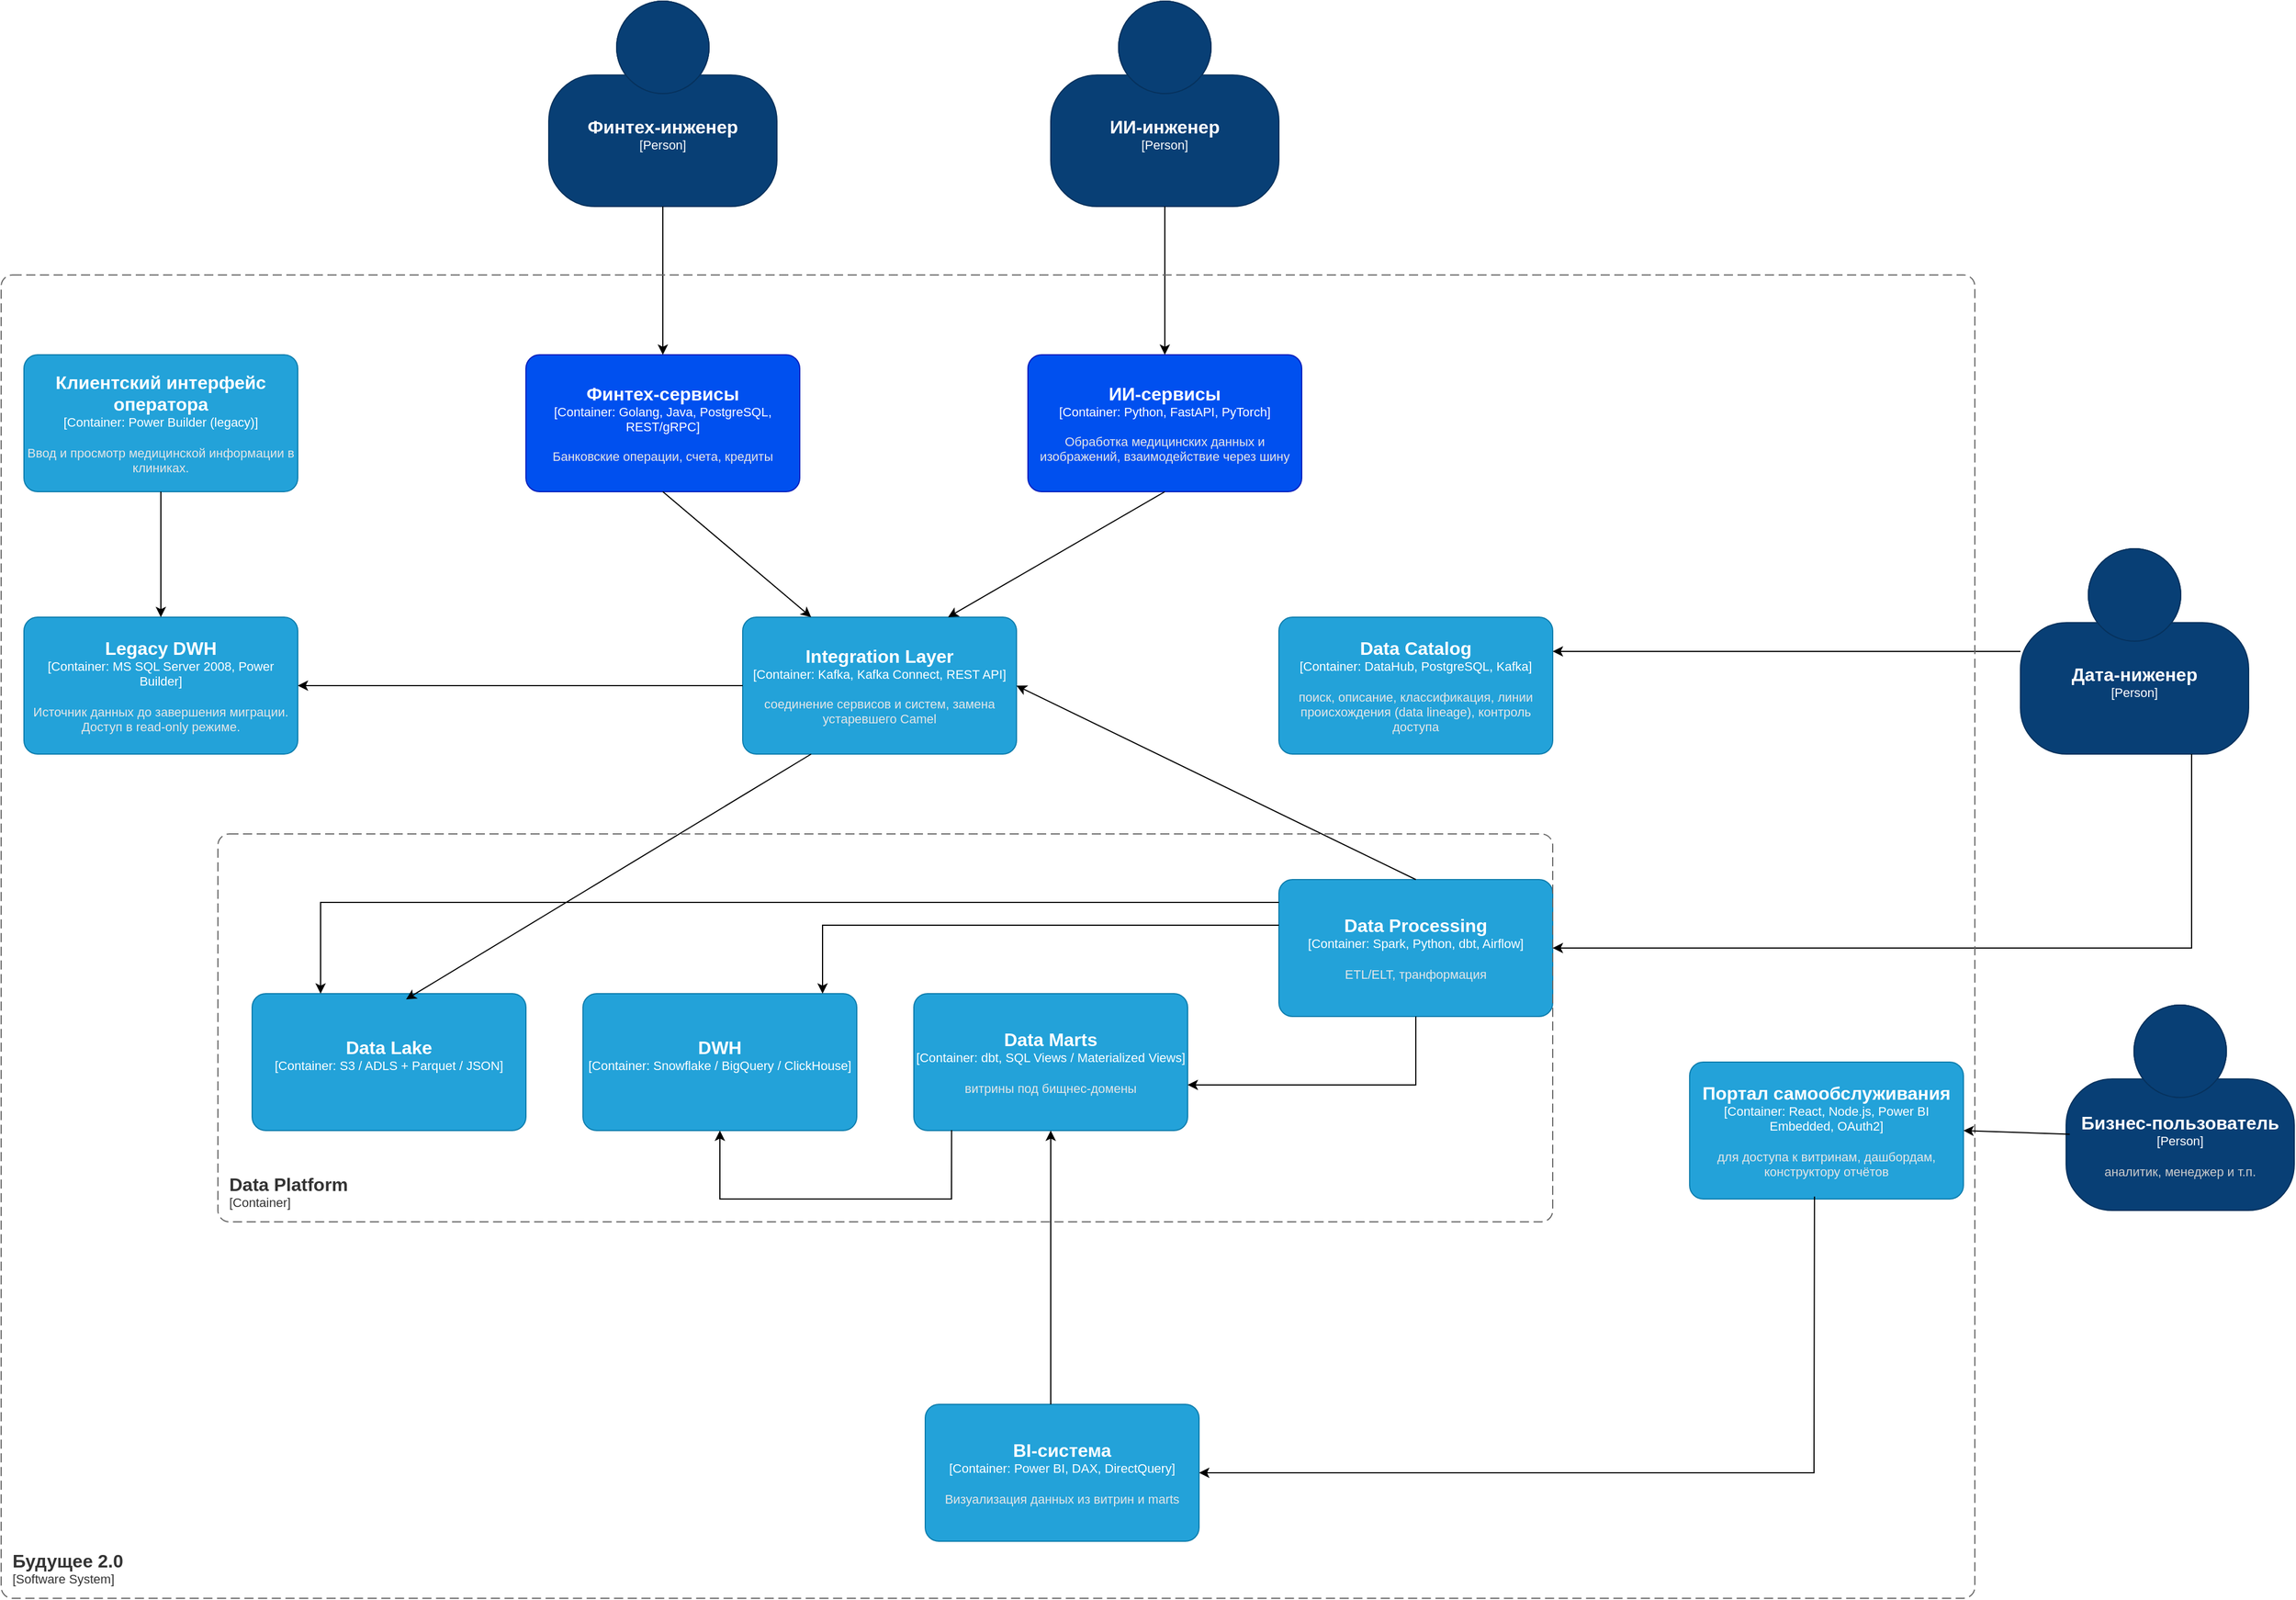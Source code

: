 <mxfile version="27.0.9">
  <diagram name="Page-1" id="zF-ldZ9x6v1s6mkZ4p7j">
    <mxGraphModel dx="3585" dy="3164" grid="1" gridSize="10" guides="1" tooltips="1" connect="1" arrows="1" fold="1" page="1" pageScale="1" pageWidth="850" pageHeight="1100" math="0" shadow="0">
      <root>
        <mxCell id="0" />
        <mxCell id="1" parent="0" />
        <object placeholders="1" c4Name="Дата-ниженер" c4Type="Person" c4Description="" label="&lt;font style=&quot;font-size: 16px&quot;&gt;&lt;b&gt;%c4Name%&lt;/b&gt;&lt;/font&gt;&lt;div&gt;[%c4Type%]&lt;/div&gt;&lt;br&gt;&lt;div&gt;&lt;font style=&quot;font-size: 11px&quot;&gt;&lt;font color=&quot;#cccccc&quot;&gt;%c4Description%&lt;/font&gt;&lt;/div&gt;" id="PklFmkVkN-MTshcOa7Ns-1">
          <mxCell style="html=1;fontSize=11;dashed=0;whiteSpace=wrap;fillColor=#083F75;strokeColor=#06315C;fontColor=#ffffff;shape=mxgraph.c4.person2;align=center;metaEdit=1;points=[[0.5,0,0],[1,0.5,0],[1,0.75,0],[0.75,1,0],[0.5,1,0],[0.25,1,0],[0,0.75,0],[0,0.5,0]];resizable=0;" vertex="1" parent="1">
            <mxGeometry x="970" y="410" width="200" height="180" as="geometry" />
          </mxCell>
        </object>
        <object placeholders="1" c4Name="Бизнес-пользователь" c4Type="Person" c4Description="аналитик, менеджер и т.п." label="&lt;font style=&quot;font-size: 16px&quot;&gt;&lt;b&gt;%c4Name%&lt;/b&gt;&lt;/font&gt;&lt;div&gt;[%c4Type%]&lt;/div&gt;&lt;br&gt;&lt;div&gt;&lt;font style=&quot;font-size: 11px&quot;&gt;&lt;font color=&quot;#cccccc&quot;&gt;%c4Description%&lt;/font&gt;&lt;/div&gt;" id="PklFmkVkN-MTshcOa7Ns-2">
          <mxCell style="html=1;fontSize=11;dashed=0;whiteSpace=wrap;fillColor=#083F75;strokeColor=#06315C;fontColor=#ffffff;shape=mxgraph.c4.person2;align=center;metaEdit=1;points=[[0.5,0,0],[1,0.5,0],[1,0.75,0],[0.75,1,0],[0.5,1,0],[0.25,1,0],[0,0.75,0],[0,0.5,0]];resizable=0;" vertex="1" parent="1">
            <mxGeometry x="1010" y="810" width="200" height="180" as="geometry" />
          </mxCell>
        </object>
        <object placeholders="1" c4Name="ИИ-инженер" c4Type="Person" c4Description="" label="&lt;font style=&quot;font-size: 16px&quot;&gt;&lt;b&gt;%c4Name%&lt;/b&gt;&lt;/font&gt;&lt;div&gt;[%c4Type%]&lt;/div&gt;&lt;br&gt;&lt;div&gt;&lt;font style=&quot;font-size: 11px&quot;&gt;&lt;font color=&quot;#cccccc&quot;&gt;%c4Description%&lt;/font&gt;&lt;/div&gt;" id="PklFmkVkN-MTshcOa7Ns-4">
          <mxCell style="html=1;fontSize=11;dashed=0;whiteSpace=wrap;fillColor=#083F75;strokeColor=#06315C;fontColor=#ffffff;shape=mxgraph.c4.person2;align=center;metaEdit=1;points=[[0.5,0,0],[1,0.5,0],[1,0.75,0],[0.75,1,0],[0.5,1,0],[0.25,1,0],[0,0.75,0],[0,0.5,0]];resizable=0;" vertex="1" parent="1">
            <mxGeometry x="120" y="-70" width="200" height="180" as="geometry" />
          </mxCell>
        </object>
        <object placeholders="1" c4Name="Data Catalog" c4Type="Container" c4Technology="DataHub, PostgreSQL, Kafka" c4Description="поиск, описание, классификация, линии происхождения (data lineage), контроль доступа" label="&lt;font style=&quot;font-size: 16px&quot;&gt;&lt;b&gt;%c4Name%&lt;/b&gt;&lt;/font&gt;&lt;div&gt;[%c4Type%: %c4Technology%]&lt;/div&gt;&lt;br&gt;&lt;div&gt;&lt;font style=&quot;font-size: 11px&quot;&gt;&lt;font color=&quot;#E6E6E6&quot;&gt;%c4Description%&lt;/font&gt;&lt;/div&gt;" id="PklFmkVkN-MTshcOa7Ns-6">
          <mxCell style="rounded=1;whiteSpace=wrap;html=1;fontSize=11;labelBackgroundColor=none;fillColor=#23A2D9;fontColor=#ffffff;align=center;arcSize=10;strokeColor=#0E7DAD;metaEdit=1;resizable=0;points=[[0.25,0,0],[0.5,0,0],[0.75,0,0],[1,0.25,0],[1,0.5,0],[1,0.75,0],[0.75,1,0],[0.5,1,0],[0.25,1,0],[0,0.75,0],[0,0.5,0],[0,0.25,0]];" vertex="1" parent="1">
            <mxGeometry x="320" y="470" width="240" height="120" as="geometry" />
          </mxCell>
        </object>
        <object placeholders="1" c4Name="Data Lake" c4Type="Container" c4Technology="S3 / ADLS + Parquet / JSON" c4Description="" label="&lt;font style=&quot;font-size: 16px&quot;&gt;&lt;b&gt;%c4Name%&lt;/b&gt;&lt;/font&gt;&lt;div&gt;[%c4Type%: %c4Technology%]&lt;/div&gt;&lt;br&gt;&lt;div&gt;&lt;font style=&quot;font-size: 11px&quot;&gt;&lt;font color=&quot;#E6E6E6&quot;&gt;%c4Description%&lt;/font&gt;&lt;/div&gt;" id="PklFmkVkN-MTshcOa7Ns-7">
          <mxCell style="rounded=1;whiteSpace=wrap;html=1;fontSize=11;labelBackgroundColor=none;fillColor=#23A2D9;fontColor=#ffffff;align=center;arcSize=10;strokeColor=#0E7DAD;metaEdit=1;resizable=0;points=[[0.25,0,0],[0.5,0,0],[0.75,0,0],[1,0.25,0],[1,0.5,0],[1,0.75,0],[0.75,1,0],[0.5,1,0],[0.25,1,0],[0,0.75,0],[0,0.5,0],[0,0.25,0]];" vertex="1" parent="1">
            <mxGeometry x="-580" y="800" width="240" height="120" as="geometry" />
          </mxCell>
        </object>
        <object placeholders="1" c4Name="Портал самообслуживания" c4Type="Container" c4Technology="React, Node.js, Power BI Embedded, OAuth2" c4Description="для доступа к витринам, дашбордам, конструктору отчётов" label="&lt;font style=&quot;font-size: 16px&quot;&gt;&lt;b&gt;%c4Name%&lt;/b&gt;&lt;/font&gt;&lt;div&gt;[%c4Type%: %c4Technology%]&lt;/div&gt;&lt;br&gt;&lt;div&gt;&lt;font style=&quot;font-size: 11px&quot;&gt;&lt;font color=&quot;#E6E6E6&quot;&gt;%c4Description%&lt;/font&gt;&lt;/div&gt;" id="PklFmkVkN-MTshcOa7Ns-8">
          <mxCell style="rounded=1;whiteSpace=wrap;html=1;fontSize=11;labelBackgroundColor=none;fillColor=#23A2D9;fontColor=#ffffff;align=center;arcSize=10;strokeColor=#0E7DAD;metaEdit=1;resizable=0;points=[[0.25,0,0],[0.5,0,0],[0.75,0,0],[1,0.25,0],[1,0.5,0],[1,0.75,0],[0.75,1,0],[0.5,1,0],[0.25,1,0],[0,0.75,0],[0,0.5,0],[0,0.25,0]];" vertex="1" parent="1">
            <mxGeometry x="680" y="860" width="240" height="120" as="geometry" />
          </mxCell>
        </object>
        <object placeholders="1" c4Name="Data Processing" c4Type="Container" c4Technology="Spark, Python, dbt, Airflow" c4Description="ETL/ELT, транформация" label="&lt;font style=&quot;font-size: 16px&quot;&gt;&lt;b&gt;%c4Name%&lt;/b&gt;&lt;/font&gt;&lt;div&gt;[%c4Type%: %c4Technology%]&lt;/div&gt;&lt;br&gt;&lt;div&gt;&lt;font style=&quot;font-size: 11px&quot;&gt;&lt;font color=&quot;#E6E6E6&quot;&gt;%c4Description%&lt;/font&gt;&lt;/div&gt;" id="PklFmkVkN-MTshcOa7Ns-9">
          <mxCell style="rounded=1;whiteSpace=wrap;html=1;fontSize=11;labelBackgroundColor=none;fillColor=#23A2D9;fontColor=#ffffff;align=center;arcSize=10;strokeColor=#0E7DAD;metaEdit=1;resizable=0;points=[[0.25,0,0],[0.5,0,0],[0.75,0,0],[1,0.25,0],[1,0.5,0],[1,0.75,0],[0.75,1,0],[0.5,1,0],[0.25,1,0],[0,0.75,0],[0,0.5,0],[0,0.25,0]];" vertex="1" parent="1">
            <mxGeometry x="320" y="700" width="240" height="120" as="geometry" />
          </mxCell>
        </object>
        <object placeholders="1" c4Name="DWH" c4Type="Container" c4Technology="Snowflake / BigQuery / ClickHouse" c4Description="" label="&lt;font style=&quot;font-size: 16px&quot;&gt;&lt;b&gt;%c4Name%&lt;/b&gt;&lt;/font&gt;&lt;div&gt;[%c4Type%: %c4Technology%]&lt;/div&gt;&lt;br&gt;&lt;div&gt;&lt;font style=&quot;font-size: 11px&quot;&gt;&lt;font color=&quot;#E6E6E6&quot;&gt;%c4Description%&lt;/font&gt;&lt;/div&gt;" id="PklFmkVkN-MTshcOa7Ns-10">
          <mxCell style="rounded=1;whiteSpace=wrap;html=1;fontSize=11;labelBackgroundColor=none;fillColor=#23A2D9;fontColor=#ffffff;align=center;arcSize=10;strokeColor=#0E7DAD;metaEdit=1;resizable=0;points=[[0.25,0,0],[0.5,0,0],[0.75,0,0],[1,0.25,0],[1,0.5,0],[1,0.75,0],[0.75,1,0],[0.5,1,0],[0.25,1,0],[0,0.75,0],[0,0.5,0],[0,0.25,0]];" vertex="1" parent="1">
            <mxGeometry x="-290" y="800" width="240" height="120" as="geometry" />
          </mxCell>
        </object>
        <object placeholders="1" c4Name="Data Marts" c4Type="Container" c4Technology="dbt, SQL Views / Materialized Views" c4Description="витрины под бищнес-домены" label="&lt;font style=&quot;font-size: 16px&quot;&gt;&lt;b&gt;%c4Name%&lt;/b&gt;&lt;/font&gt;&lt;div&gt;[%c4Type%: %c4Technology%]&lt;/div&gt;&lt;br&gt;&lt;div&gt;&lt;font style=&quot;font-size: 11px&quot;&gt;&lt;font color=&quot;#E6E6E6&quot;&gt;%c4Description%&lt;/font&gt;&lt;/div&gt;" id="PklFmkVkN-MTshcOa7Ns-11">
          <mxCell style="rounded=1;whiteSpace=wrap;html=1;fontSize=11;labelBackgroundColor=none;fillColor=#23A2D9;fontColor=#ffffff;align=center;arcSize=10;strokeColor=#0E7DAD;metaEdit=1;resizable=0;points=[[0.25,0,0],[0.5,0,0],[0.75,0,0],[1,0.25,0],[1,0.5,0],[1,0.75,0],[0.75,1,0],[0.5,1,0],[0.25,1,0],[0,0.75,0],[0,0.5,0],[0,0.25,0]];" vertex="1" parent="1">
            <mxGeometry y="800" width="240" height="120" as="geometry" />
          </mxCell>
        </object>
        <object placeholders="1" c4Name="Integration Layer" c4Type="Container" c4Technology="Kafka, Kafka Connect, REST API" c4Description="соединение сервисов и систем, замена устаревшего Camel" label="&lt;font style=&quot;font-size: 16px&quot;&gt;&lt;b&gt;%c4Name%&lt;/b&gt;&lt;/font&gt;&lt;div&gt;[%c4Type%: %c4Technology%]&lt;/div&gt;&lt;br&gt;&lt;div&gt;&lt;font style=&quot;font-size: 11px&quot;&gt;&lt;font color=&quot;#E6E6E6&quot;&gt;%c4Description%&lt;/font&gt;&lt;/div&gt;" id="PklFmkVkN-MTshcOa7Ns-12">
          <mxCell style="rounded=1;whiteSpace=wrap;html=1;fontSize=11;labelBackgroundColor=none;fillColor=#23A2D9;fontColor=#ffffff;align=center;arcSize=10;strokeColor=#0E7DAD;metaEdit=1;resizable=0;points=[[0.25,0,0],[0.5,0,0],[0.75,0,0],[1,0.25,0],[1,0.5,0],[1,0.75,0],[0.75,1,0],[0.5,1,0],[0.25,1,0],[0,0.75,0],[0,0.5,0],[0,0.25,0]];" vertex="1" parent="1">
            <mxGeometry x="-150" y="470" width="240" height="120" as="geometry" />
          </mxCell>
        </object>
        <object placeholders="1" c4Name="ИИ-сервисы" c4Type="Container" c4Technology="Python, FastAPI, PyTorch" c4Description="Обработка медицинских данных и изображений, взаимодействие через шину" label="&lt;font style=&quot;font-size: 16px&quot;&gt;&lt;b&gt;%c4Name%&lt;/b&gt;&lt;/font&gt;&lt;div&gt;[%c4Type%: %c4Technology%]&lt;/div&gt;&lt;br&gt;&lt;div&gt;&lt;font style=&quot;font-size: 11px&quot;&gt;&lt;font color=&quot;#E6E6E6&quot;&gt;%c4Description%&lt;/font&gt;&lt;/div&gt;" id="PklFmkVkN-MTshcOa7Ns-13">
          <mxCell style="rounded=1;whiteSpace=wrap;html=1;fontSize=11;labelBackgroundColor=none;fillColor=#0050ef;align=center;arcSize=10;strokeColor=#001DBC;metaEdit=1;resizable=0;points=[[0.25,0,0],[0.5,0,0],[0.75,0,0],[1,0.25,0],[1,0.5,0],[1,0.75,0],[0.75,1,0],[0.5,1,0],[0.25,1,0],[0,0.75,0],[0,0.5,0],[0,0.25,0]];fontColor=#ffffff;" vertex="1" parent="1">
            <mxGeometry x="100" y="240" width="240" height="120" as="geometry" />
          </mxCell>
        </object>
        <object placeholders="1" c4Name="Финтех-сервисы" c4Type="Container" c4Technology="Golang, Java, PostgreSQL, REST/gRPC" c4Description="Банковские операции, счета, кредиты" label="&lt;font style=&quot;font-size: 16px&quot;&gt;&lt;b&gt;%c4Name%&lt;/b&gt;&lt;/font&gt;&lt;div&gt;[%c4Type%: %c4Technology%]&lt;/div&gt;&lt;br&gt;&lt;div&gt;&lt;font style=&quot;font-size: 11px&quot;&gt;&lt;font color=&quot;#E6E6E6&quot;&gt;%c4Description%&lt;/font&gt;&lt;/div&gt;" id="PklFmkVkN-MTshcOa7Ns-14">
          <mxCell style="rounded=1;whiteSpace=wrap;html=1;fontSize=11;labelBackgroundColor=none;fillColor=#0050ef;fontColor=#ffffff;align=center;arcSize=10;strokeColor=#001DBC;metaEdit=1;resizable=0;points=[[0.25,0,0],[0.5,0,0],[0.75,0,0],[1,0.25,0],[1,0.5,0],[1,0.75,0],[0.75,1,0],[0.5,1,0],[0.25,1,0],[0,0.75,0],[0,0.5,0],[0,0.25,0]];" vertex="1" parent="1">
            <mxGeometry x="-340" y="240" width="240" height="120" as="geometry" />
          </mxCell>
        </object>
        <object placeholders="1" c4Name="Legacy DWH" c4Type="Container" c4Technology="MS SQL Server 2008, Power Builder" c4Description=" Источник данных до завершения миграции. Доступ в read-only режиме." label="&lt;font style=&quot;font-size: 16px&quot;&gt;&lt;b&gt;%c4Name%&lt;/b&gt;&lt;/font&gt;&lt;div&gt;[%c4Type%: %c4Technology%]&lt;/div&gt;&lt;br&gt;&lt;div&gt;&lt;font style=&quot;font-size: 11px&quot;&gt;&lt;font color=&quot;#E6E6E6&quot;&gt;%c4Description%&lt;/font&gt;&lt;/div&gt;" id="PklFmkVkN-MTshcOa7Ns-15">
          <mxCell style="rounded=1;whiteSpace=wrap;html=1;fontSize=11;labelBackgroundColor=none;fillColor=#23A2D9;fontColor=#ffffff;align=center;arcSize=10;strokeColor=#0E7DAD;metaEdit=1;resizable=0;points=[[0.25,0,0],[0.5,0,0],[0.75,0,0],[1,0.25,0],[1,0.5,0],[1,0.75,0],[0.75,1,0],[0.5,1,0],[0.25,1,0],[0,0.75,0],[0,0.5,0],[0,0.25,0]];" vertex="1" parent="1">
            <mxGeometry x="-780" y="470" width="240" height="120" as="geometry" />
          </mxCell>
        </object>
        <object placeholders="1" c4Name="BI-система" c4Type="Container" c4Technology="Power BI, DAX, DirectQuery" c4Description="Визуализация данных из витрин и marts" label="&lt;font style=&quot;font-size: 16px&quot;&gt;&lt;b&gt;%c4Name%&lt;/b&gt;&lt;/font&gt;&lt;div&gt;[%c4Type%: %c4Technology%]&lt;/div&gt;&lt;br&gt;&lt;div&gt;&lt;font style=&quot;font-size: 11px&quot;&gt;&lt;font color=&quot;#E6E6E6&quot;&gt;%c4Description%&lt;/font&gt;&lt;/div&gt;" id="PklFmkVkN-MTshcOa7Ns-16">
          <mxCell style="rounded=1;whiteSpace=wrap;html=1;fontSize=11;labelBackgroundColor=none;fillColor=#23A2D9;fontColor=#ffffff;align=center;arcSize=10;strokeColor=#0E7DAD;metaEdit=1;resizable=0;points=[[0.25,0,0],[0.5,0,0],[0.75,0,0],[1,0.25,0],[1,0.5,0],[1,0.75,0],[0.75,1,0],[0.5,1,0],[0.25,1,0],[0,0.75,0],[0,0.5,0],[0,0.25,0]];" vertex="1" parent="1">
            <mxGeometry x="10" y="1160" width="240" height="120" as="geometry" />
          </mxCell>
        </object>
        <object placeholders="1" c4Name="Клиентский интерфейс оператора" c4Type="Container" c4Technology="Power Builder (legacy)" c4Description="Ввод и просмотр медицинской информации в клиниках." label="&lt;font style=&quot;font-size: 16px&quot;&gt;&lt;b&gt;%c4Name%&lt;/b&gt;&lt;/font&gt;&lt;div&gt;[%c4Type%: %c4Technology%]&lt;/div&gt;&lt;br&gt;&lt;div&gt;&lt;font style=&quot;font-size: 11px&quot;&gt;&lt;font color=&quot;#E6E6E6&quot;&gt;%c4Description%&lt;/font&gt;&lt;/div&gt;" id="PklFmkVkN-MTshcOa7Ns-17">
          <mxCell style="rounded=1;whiteSpace=wrap;html=1;fontSize=11;labelBackgroundColor=none;fillColor=#23A2D9;fontColor=#ffffff;align=center;arcSize=10;strokeColor=#0E7DAD;metaEdit=1;resizable=0;points=[[0.25,0,0],[0.5,0,0],[0.75,0,0],[1,0.25,0],[1,0.5,0],[1,0.75,0],[0.75,1,0],[0.5,1,0],[0.25,1,0],[0,0.75,0],[0,0.5,0],[0,0.25,0]];" vertex="1" parent="1">
            <mxGeometry x="-780" y="240" width="240" height="120" as="geometry" />
          </mxCell>
        </object>
        <object placeholders="1" c4Name="Data Platform" c4Type="ContainerScopeBoundary" c4Application="Container" label="&lt;font style=&quot;font-size: 16px&quot;&gt;&lt;b&gt;&lt;div style=&quot;text-align: left&quot;&gt;%c4Name%&lt;/div&gt;&lt;/b&gt;&lt;/font&gt;&lt;div style=&quot;text-align: left&quot;&gt;[%c4Application%]&lt;/div&gt;" id="PklFmkVkN-MTshcOa7Ns-18">
          <mxCell style="rounded=1;fontSize=11;whiteSpace=wrap;html=1;dashed=1;arcSize=20;fillColor=none;strokeColor=#666666;fontColor=#333333;labelBackgroundColor=none;align=left;verticalAlign=bottom;labelBorderColor=none;spacingTop=0;spacing=10;dashPattern=8 4;metaEdit=1;rotatable=0;perimeter=rectanglePerimeter;noLabel=0;labelPadding=0;allowArrows=0;connectable=0;expand=0;recursiveResize=0;editable=1;pointerEvents=0;absoluteArcSize=1;points=[[0.25,0,0],[0.5,0,0],[0.75,0,0],[1,0.25,0],[1,0.5,0],[1,0.75,0],[0.75,1,0],[0.5,1,0],[0.25,1,0],[0,0.75,0],[0,0.5,0],[0,0.25,0]];" vertex="1" parent="1">
            <mxGeometry x="-610" y="660" width="1170" height="340" as="geometry" />
          </mxCell>
        </object>
        <mxCell id="PklFmkVkN-MTshcOa7Ns-19" value="" style="endArrow=classic;html=1;rounded=0;exitX=0.5;exitY=1;exitDx=0;exitDy=0;exitPerimeter=0;entryX=0.5;entryY=0;entryDx=0;entryDy=0;entryPerimeter=0;" edge="1" parent="1" source="PklFmkVkN-MTshcOa7Ns-17" target="PklFmkVkN-MTshcOa7Ns-15">
          <mxGeometry width="50" height="50" relative="1" as="geometry">
            <mxPoint x="240" y="740" as="sourcePoint" />
            <mxPoint x="290" y="690" as="targetPoint" />
          </mxGeometry>
        </mxCell>
        <mxCell id="PklFmkVkN-MTshcOa7Ns-20" value="" style="endArrow=classic;html=1;rounded=0;exitX=0;exitY=0.5;exitDx=0;exitDy=0;exitPerimeter=0;entryX=1;entryY=0.5;entryDx=0;entryDy=0;entryPerimeter=0;" edge="1" parent="1" source="PklFmkVkN-MTshcOa7Ns-12" target="PklFmkVkN-MTshcOa7Ns-15">
          <mxGeometry width="50" height="50" relative="1" as="geometry">
            <mxPoint x="240" y="740" as="sourcePoint" />
            <mxPoint x="290" y="690" as="targetPoint" />
          </mxGeometry>
        </mxCell>
        <mxCell id="PklFmkVkN-MTshcOa7Ns-22" value="" style="endArrow=classic;html=1;rounded=0;exitX=0.5;exitY=1;exitDx=0;exitDy=0;exitPerimeter=0;entryX=0.25;entryY=0;entryDx=0;entryDy=0;entryPerimeter=0;" edge="1" parent="1" source="PklFmkVkN-MTshcOa7Ns-14" target="PklFmkVkN-MTshcOa7Ns-12">
          <mxGeometry width="50" height="50" relative="1" as="geometry">
            <mxPoint x="240" y="740" as="sourcePoint" />
            <mxPoint x="290" y="690" as="targetPoint" />
          </mxGeometry>
        </mxCell>
        <mxCell id="PklFmkVkN-MTshcOa7Ns-23" value="" style="endArrow=classic;html=1;rounded=0;exitX=0.5;exitY=1;exitDx=0;exitDy=0;exitPerimeter=0;entryX=0.75;entryY=0;entryDx=0;entryDy=0;entryPerimeter=0;" edge="1" parent="1" source="PklFmkVkN-MTshcOa7Ns-13" target="PklFmkVkN-MTshcOa7Ns-12">
          <mxGeometry width="50" height="50" relative="1" as="geometry">
            <mxPoint x="240" y="740" as="sourcePoint" />
            <mxPoint x="290" y="690" as="targetPoint" />
          </mxGeometry>
        </mxCell>
        <mxCell id="PklFmkVkN-MTshcOa7Ns-25" value="" style="endArrow=classic;html=1;rounded=0;" edge="1" parent="1">
          <mxGeometry width="50" height="50" relative="1" as="geometry">
            <mxPoint x="120" y="1160" as="sourcePoint" />
            <mxPoint x="120" y="920" as="targetPoint" />
          </mxGeometry>
        </mxCell>
        <mxCell id="PklFmkVkN-MTshcOa7Ns-27" value="" style="endArrow=classic;html=1;rounded=0;exitX=0.456;exitY=0.982;exitDx=0;exitDy=0;exitPerimeter=0;entryX=1;entryY=0.5;entryDx=0;entryDy=0;entryPerimeter=0;" edge="1" parent="1" source="PklFmkVkN-MTshcOa7Ns-8" target="PklFmkVkN-MTshcOa7Ns-16">
          <mxGeometry width="50" height="50" relative="1" as="geometry">
            <mxPoint x="240" y="740" as="sourcePoint" />
            <mxPoint x="290" y="690" as="targetPoint" />
            <Array as="points">
              <mxPoint x="789" y="1220" />
            </Array>
          </mxGeometry>
        </mxCell>
        <mxCell id="PklFmkVkN-MTshcOa7Ns-33" value="" style="endArrow=classic;html=1;rounded=0;exitX=0.75;exitY=1;exitDx=0;exitDy=0;exitPerimeter=0;" edge="1" parent="1" source="PklFmkVkN-MTshcOa7Ns-1">
          <mxGeometry width="50" height="50" relative="1" as="geometry">
            <mxPoint x="240" y="740" as="sourcePoint" />
            <mxPoint x="560" y="760" as="targetPoint" />
            <Array as="points">
              <mxPoint x="1120" y="760" />
            </Array>
          </mxGeometry>
        </mxCell>
        <mxCell id="PklFmkVkN-MTshcOa7Ns-34" value="" style="endArrow=classic;html=1;rounded=0;exitX=0;exitY=0.5;exitDx=0;exitDy=0;exitPerimeter=0;entryX=1;entryY=0.25;entryDx=0;entryDy=0;entryPerimeter=0;" edge="1" parent="1" source="PklFmkVkN-MTshcOa7Ns-1" target="PklFmkVkN-MTshcOa7Ns-6">
          <mxGeometry width="50" height="50" relative="1" as="geometry">
            <mxPoint x="240" y="1110" as="sourcePoint" />
            <mxPoint x="290" y="1060" as="targetPoint" />
          </mxGeometry>
        </mxCell>
        <object placeholders="1" c4Name="Финтех-инженер" c4Type="Person" c4Description="" label="&lt;font style=&quot;font-size: 16px&quot;&gt;&lt;b&gt;%c4Name%&lt;/b&gt;&lt;/font&gt;&lt;div&gt;[%c4Type%]&lt;/div&gt;&lt;br&gt;&lt;div&gt;&lt;font style=&quot;font-size: 11px&quot;&gt;&lt;font color=&quot;#cccccc&quot;&gt;%c4Description%&lt;/font&gt;&lt;/div&gt;" id="PklFmkVkN-MTshcOa7Ns-36">
          <mxCell style="html=1;fontSize=11;dashed=0;whiteSpace=wrap;fillColor=#083F75;strokeColor=#06315C;fontColor=#ffffff;shape=mxgraph.c4.person2;align=center;metaEdit=1;points=[[0.5,0,0],[1,0.5,0],[1,0.75,0],[0.75,1,0],[0.5,1,0],[0.25,1,0],[0,0.75,0],[0,0.5,0]];resizable=0;" vertex="1" parent="1">
            <mxGeometry x="-320" y="-70" width="200" height="180" as="geometry" />
          </mxCell>
        </object>
        <mxCell id="PklFmkVkN-MTshcOa7Ns-38" value="" style="endArrow=classic;html=1;rounded=0;exitX=0.5;exitY=1;exitDx=0;exitDy=0;exitPerimeter=0;entryX=0.5;entryY=0;entryDx=0;entryDy=0;entryPerimeter=0;" edge="1" parent="1" source="PklFmkVkN-MTshcOa7Ns-4" target="PklFmkVkN-MTshcOa7Ns-13">
          <mxGeometry width="50" height="50" relative="1" as="geometry">
            <mxPoint x="240" y="60" as="sourcePoint" />
            <mxPoint x="290" y="10" as="targetPoint" />
          </mxGeometry>
        </mxCell>
        <mxCell id="PklFmkVkN-MTshcOa7Ns-39" value="" style="endArrow=classic;html=1;rounded=0;exitX=0.5;exitY=1;exitDx=0;exitDy=0;exitPerimeter=0;entryX=0.5;entryY=0;entryDx=0;entryDy=0;entryPerimeter=0;" edge="1" parent="1" source="PklFmkVkN-MTshcOa7Ns-36" target="PklFmkVkN-MTshcOa7Ns-14">
          <mxGeometry width="50" height="50" relative="1" as="geometry">
            <mxPoint x="240" y="60" as="sourcePoint" />
            <mxPoint x="290" y="10" as="targetPoint" />
          </mxGeometry>
        </mxCell>
        <object placeholders="1" c4Name="Будущее 2.0" c4Type="SystemScopeBoundary" c4Application="Software System" label="&lt;font style=&quot;font-size: 16px&quot;&gt;&lt;b&gt;&lt;div style=&quot;text-align: left&quot;&gt;%c4Name%&lt;/div&gt;&lt;/b&gt;&lt;/font&gt;&lt;div style=&quot;text-align: left&quot;&gt;[%c4Application%]&lt;/div&gt;" id="PklFmkVkN-MTshcOa7Ns-40">
          <mxCell style="rounded=1;fontSize=11;whiteSpace=wrap;html=1;dashed=1;arcSize=20;fillColor=none;strokeColor=#666666;fontColor=#333333;labelBackgroundColor=none;align=left;verticalAlign=bottom;labelBorderColor=none;spacingTop=0;spacing=10;dashPattern=8 4;metaEdit=1;rotatable=0;perimeter=rectanglePerimeter;noLabel=0;labelPadding=0;allowArrows=0;connectable=0;expand=0;recursiveResize=0;editable=1;pointerEvents=0;absoluteArcSize=1;points=[[0.25,0,0],[0.5,0,0],[0.75,0,0],[1,0.25,0],[1,0.5,0],[1,0.75,0],[0.75,1,0],[0.5,1,0],[0.25,1,0],[0,0.75,0],[0,0.5,0],[0,0.25,0]];" vertex="1" parent="1">
            <mxGeometry x="-800" y="170" width="1730" height="1160" as="geometry" />
          </mxCell>
        </object>
        <mxCell id="PklFmkVkN-MTshcOa7Ns-44" value="" style="endArrow=classic;html=1;rounded=0;exitX=0.5;exitY=0;exitDx=0;exitDy=0;exitPerimeter=0;entryX=1;entryY=0.5;entryDx=0;entryDy=0;entryPerimeter=0;" edge="1" parent="1" source="PklFmkVkN-MTshcOa7Ns-9" target="PklFmkVkN-MTshcOa7Ns-12">
          <mxGeometry width="50" height="50" relative="1" as="geometry">
            <mxPoint x="-70" y="910" as="sourcePoint" />
            <mxPoint x="-20" y="860" as="targetPoint" />
          </mxGeometry>
        </mxCell>
        <mxCell id="PklFmkVkN-MTshcOa7Ns-48" value="" style="endArrow=classic;html=1;rounded=0;exitX=0.25;exitY=1;exitDx=0;exitDy=0;exitPerimeter=0;entryX=0.562;entryY=0.042;entryDx=0;entryDy=0;entryPerimeter=0;" edge="1" parent="1" source="PklFmkVkN-MTshcOa7Ns-12" target="PklFmkVkN-MTshcOa7Ns-7">
          <mxGeometry width="50" height="50" relative="1" as="geometry">
            <mxPoint x="-70" y="910" as="sourcePoint" />
            <mxPoint x="-20" y="860" as="targetPoint" />
          </mxGeometry>
        </mxCell>
        <mxCell id="PklFmkVkN-MTshcOa7Ns-57" value="" style="endArrow=classic;html=1;rounded=0;exitX=0.016;exitY=0.629;exitDx=0;exitDy=0;exitPerimeter=0;" edge="1" parent="1" source="PklFmkVkN-MTshcOa7Ns-2">
          <mxGeometry width="50" height="50" relative="1" as="geometry">
            <mxPoint x="1000" y="920" as="sourcePoint" />
            <mxPoint x="920" y="920" as="targetPoint" />
          </mxGeometry>
        </mxCell>
        <mxCell id="PklFmkVkN-MTshcOa7Ns-58" value="" style="endArrow=classic;html=1;rounded=0;exitX=0.5;exitY=1;exitDx=0;exitDy=0;exitPerimeter=0;" edge="1" parent="1" source="PklFmkVkN-MTshcOa7Ns-9">
          <mxGeometry width="50" height="50" relative="1" as="geometry">
            <mxPoint x="-70" y="470" as="sourcePoint" />
            <mxPoint x="240" y="880" as="targetPoint" />
            <Array as="points">
              <mxPoint x="440" y="880" />
            </Array>
          </mxGeometry>
        </mxCell>
        <mxCell id="PklFmkVkN-MTshcOa7Ns-59" value="" style="endArrow=classic;html=1;rounded=0;entryX=0.25;entryY=0;entryDx=0;entryDy=0;entryPerimeter=0;" edge="1" parent="1" target="PklFmkVkN-MTshcOa7Ns-7">
          <mxGeometry width="50" height="50" relative="1" as="geometry">
            <mxPoint x="320" y="720" as="sourcePoint" />
            <mxPoint x="-20" y="420" as="targetPoint" />
            <Array as="points">
              <mxPoint x="-520" y="720" />
            </Array>
          </mxGeometry>
        </mxCell>
        <mxCell id="PklFmkVkN-MTshcOa7Ns-60" value="" style="endArrow=classic;html=1;rounded=0;" edge="1" parent="1">
          <mxGeometry width="50" height="50" relative="1" as="geometry">
            <mxPoint x="320" y="740" as="sourcePoint" />
            <mxPoint x="-80" y="800" as="targetPoint" />
            <Array as="points">
              <mxPoint x="-80" y="740" />
            </Array>
          </mxGeometry>
        </mxCell>
        <mxCell id="PklFmkVkN-MTshcOa7Ns-62" value="" style="endArrow=classic;html=1;rounded=0;exitX=0.138;exitY=0.997;exitDx=0;exitDy=0;exitPerimeter=0;entryX=0.5;entryY=1;entryDx=0;entryDy=0;entryPerimeter=0;" edge="1" parent="1" source="PklFmkVkN-MTshcOa7Ns-11" target="PklFmkVkN-MTshcOa7Ns-10">
          <mxGeometry width="50" height="50" relative="1" as="geometry">
            <mxPoint x="-70" y="470" as="sourcePoint" />
            <mxPoint x="-20" y="420" as="targetPoint" />
            <Array as="points">
              <mxPoint x="33" y="980" />
              <mxPoint x="-170" y="980" />
            </Array>
          </mxGeometry>
        </mxCell>
      </root>
    </mxGraphModel>
  </diagram>
</mxfile>

